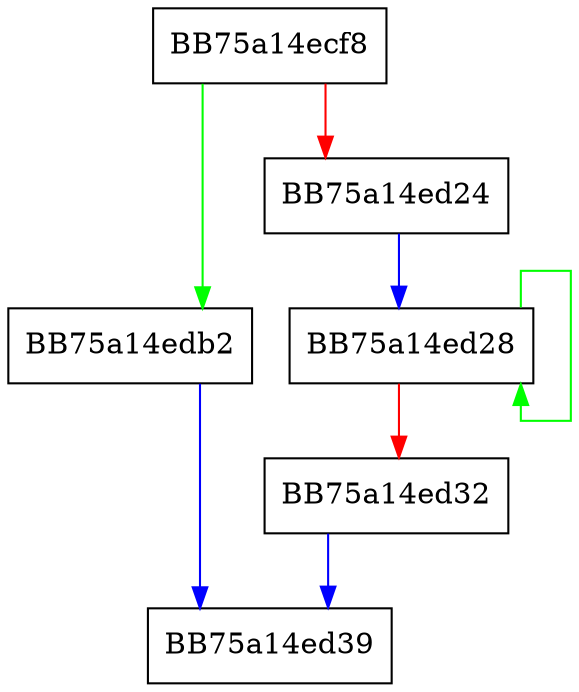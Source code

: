 digraph McTemplateU0zqxq_MPEventWriteTransfer {
  node [shape="box"];
  graph [splines=ortho];
  BB75a14ecf8 -> BB75a14edb2 [color="green"];
  BB75a14ecf8 -> BB75a14ed24 [color="red"];
  BB75a14ed24 -> BB75a14ed28 [color="blue"];
  BB75a14ed28 -> BB75a14ed28 [color="green"];
  BB75a14ed28 -> BB75a14ed32 [color="red"];
  BB75a14ed32 -> BB75a14ed39 [color="blue"];
  BB75a14edb2 -> BB75a14ed39 [color="blue"];
}